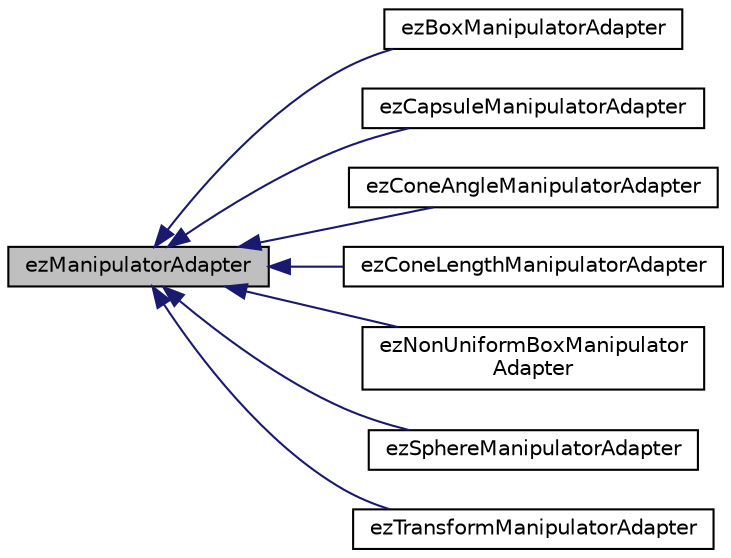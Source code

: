 digraph "ezManipulatorAdapter"
{
 // LATEX_PDF_SIZE
  edge [fontname="Helvetica",fontsize="10",labelfontname="Helvetica",labelfontsize="10"];
  node [fontname="Helvetica",fontsize="10",shape=record];
  rankdir="LR";
  Node1 [label="ezManipulatorAdapter",height=0.2,width=0.4,color="black", fillcolor="grey75", style="filled", fontcolor="black",tooltip=" "];
  Node1 -> Node2 [dir="back",color="midnightblue",fontsize="10",style="solid",fontname="Helvetica"];
  Node2 [label="ezBoxManipulatorAdapter",height=0.2,width=0.4,color="black", fillcolor="white", style="filled",URL="$d8/d0b/classez_box_manipulator_adapter.htm",tooltip=" "];
  Node1 -> Node3 [dir="back",color="midnightblue",fontsize="10",style="solid",fontname="Helvetica"];
  Node3 [label="ezCapsuleManipulatorAdapter",height=0.2,width=0.4,color="black", fillcolor="white", style="filled",URL="$d7/d02/classez_capsule_manipulator_adapter.htm",tooltip=" "];
  Node1 -> Node4 [dir="back",color="midnightblue",fontsize="10",style="solid",fontname="Helvetica"];
  Node4 [label="ezConeAngleManipulatorAdapter",height=0.2,width=0.4,color="black", fillcolor="white", style="filled",URL="$d7/d5f/classez_cone_angle_manipulator_adapter.htm",tooltip=" "];
  Node1 -> Node5 [dir="back",color="midnightblue",fontsize="10",style="solid",fontname="Helvetica"];
  Node5 [label="ezConeLengthManipulatorAdapter",height=0.2,width=0.4,color="black", fillcolor="white", style="filled",URL="$dc/d0c/classez_cone_length_manipulator_adapter.htm",tooltip=" "];
  Node1 -> Node6 [dir="back",color="midnightblue",fontsize="10",style="solid",fontname="Helvetica"];
  Node6 [label="ezNonUniformBoxManipulator\lAdapter",height=0.2,width=0.4,color="black", fillcolor="white", style="filled",URL="$da/daf/classez_non_uniform_box_manipulator_adapter.htm",tooltip=" "];
  Node1 -> Node7 [dir="back",color="midnightblue",fontsize="10",style="solid",fontname="Helvetica"];
  Node7 [label="ezSphereManipulatorAdapter",height=0.2,width=0.4,color="black", fillcolor="white", style="filled",URL="$db/d0c/classez_sphere_manipulator_adapter.htm",tooltip=" "];
  Node1 -> Node8 [dir="back",color="midnightblue",fontsize="10",style="solid",fontname="Helvetica"];
  Node8 [label="ezTransformManipulatorAdapter",height=0.2,width=0.4,color="black", fillcolor="white", style="filled",URL="$dc/da1/classez_transform_manipulator_adapter.htm",tooltip=" "];
}
